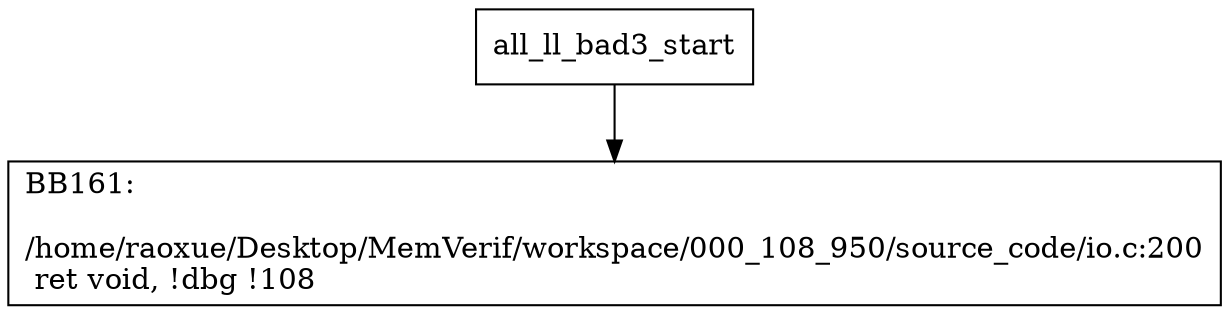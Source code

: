 digraph "CFG for'all_ll_bad3' function" {
	BBall_ll_bad3_start[shape=record,label="{all_ll_bad3_start}"];
	BBall_ll_bad3_start-> all_ll_bad3BB161;
	all_ll_bad3BB161 [shape=record, label="{BB161:\l\l/home/raoxue/Desktop/MemVerif/workspace/000_108_950/source_code/io.c:200\l
  ret void, !dbg !108\l
}"];
}
